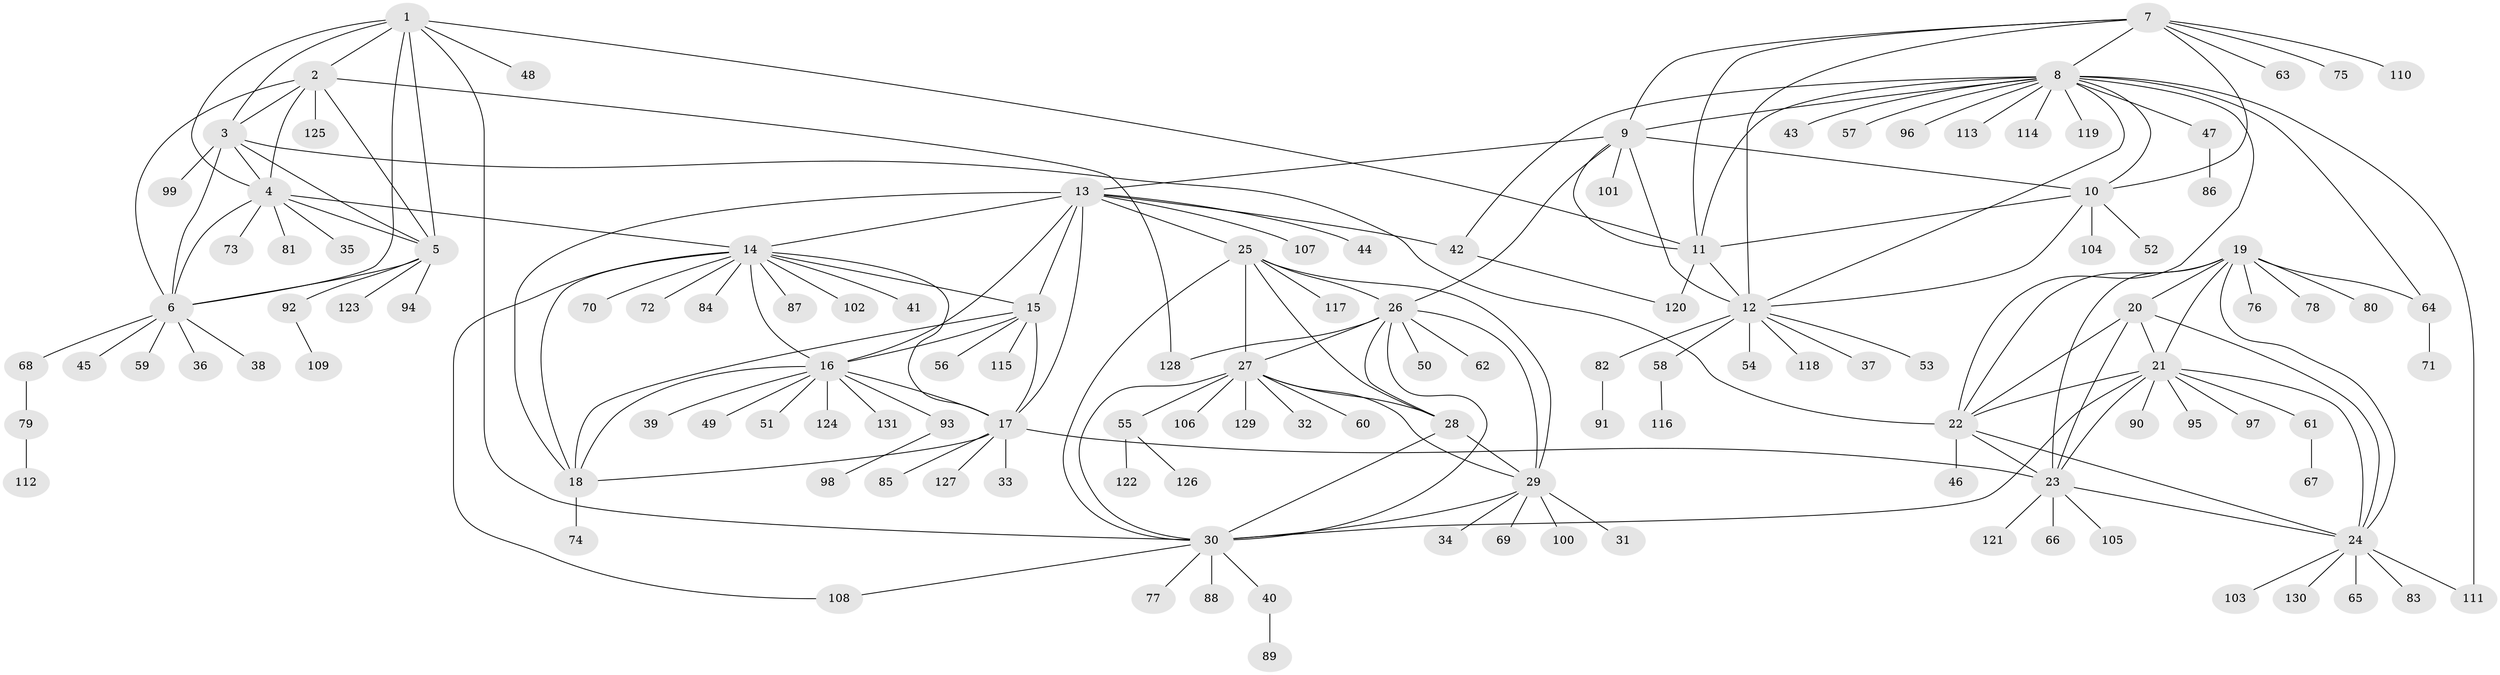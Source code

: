 // coarse degree distribution, {6: 0.049019607843137254, 10: 0.00980392156862745, 8: 0.0392156862745098, 19: 0.00980392156862745, 5: 0.029411764705882353, 12: 0.00980392156862745, 14: 0.029411764705882353, 11: 0.0196078431372549, 4: 0.0196078431372549, 7: 0.00980392156862745, 9: 0.00980392156862745, 1: 0.7058823529411765, 3: 0.0196078431372549, 2: 0.0392156862745098}
// Generated by graph-tools (version 1.1) at 2025/42/03/06/25 10:42:14]
// undirected, 131 vertices, 192 edges
graph export_dot {
graph [start="1"]
  node [color=gray90,style=filled];
  1;
  2;
  3;
  4;
  5;
  6;
  7;
  8;
  9;
  10;
  11;
  12;
  13;
  14;
  15;
  16;
  17;
  18;
  19;
  20;
  21;
  22;
  23;
  24;
  25;
  26;
  27;
  28;
  29;
  30;
  31;
  32;
  33;
  34;
  35;
  36;
  37;
  38;
  39;
  40;
  41;
  42;
  43;
  44;
  45;
  46;
  47;
  48;
  49;
  50;
  51;
  52;
  53;
  54;
  55;
  56;
  57;
  58;
  59;
  60;
  61;
  62;
  63;
  64;
  65;
  66;
  67;
  68;
  69;
  70;
  71;
  72;
  73;
  74;
  75;
  76;
  77;
  78;
  79;
  80;
  81;
  82;
  83;
  84;
  85;
  86;
  87;
  88;
  89;
  90;
  91;
  92;
  93;
  94;
  95;
  96;
  97;
  98;
  99;
  100;
  101;
  102;
  103;
  104;
  105;
  106;
  107;
  108;
  109;
  110;
  111;
  112;
  113;
  114;
  115;
  116;
  117;
  118;
  119;
  120;
  121;
  122;
  123;
  124;
  125;
  126;
  127;
  128;
  129;
  130;
  131;
  1 -- 2;
  1 -- 3;
  1 -- 4;
  1 -- 5;
  1 -- 6;
  1 -- 11;
  1 -- 30;
  1 -- 48;
  2 -- 3;
  2 -- 4;
  2 -- 5;
  2 -- 6;
  2 -- 125;
  2 -- 128;
  3 -- 4;
  3 -- 5;
  3 -- 6;
  3 -- 22;
  3 -- 99;
  4 -- 5;
  4 -- 6;
  4 -- 14;
  4 -- 35;
  4 -- 73;
  4 -- 81;
  5 -- 6;
  5 -- 92;
  5 -- 94;
  5 -- 123;
  6 -- 36;
  6 -- 38;
  6 -- 45;
  6 -- 59;
  6 -- 68;
  7 -- 8;
  7 -- 9;
  7 -- 10;
  7 -- 11;
  7 -- 12;
  7 -- 63;
  7 -- 75;
  7 -- 110;
  8 -- 9;
  8 -- 10;
  8 -- 11;
  8 -- 12;
  8 -- 22;
  8 -- 42;
  8 -- 43;
  8 -- 47;
  8 -- 57;
  8 -- 64;
  8 -- 96;
  8 -- 111;
  8 -- 113;
  8 -- 114;
  8 -- 119;
  9 -- 10;
  9 -- 11;
  9 -- 12;
  9 -- 13;
  9 -- 26;
  9 -- 101;
  10 -- 11;
  10 -- 12;
  10 -- 52;
  10 -- 104;
  11 -- 12;
  11 -- 120;
  12 -- 37;
  12 -- 53;
  12 -- 54;
  12 -- 58;
  12 -- 82;
  12 -- 118;
  13 -- 14;
  13 -- 15;
  13 -- 16;
  13 -- 17;
  13 -- 18;
  13 -- 25;
  13 -- 42;
  13 -- 44;
  13 -- 107;
  14 -- 15;
  14 -- 16;
  14 -- 17;
  14 -- 18;
  14 -- 41;
  14 -- 70;
  14 -- 72;
  14 -- 84;
  14 -- 87;
  14 -- 102;
  14 -- 108;
  15 -- 16;
  15 -- 17;
  15 -- 18;
  15 -- 56;
  15 -- 115;
  16 -- 17;
  16 -- 18;
  16 -- 39;
  16 -- 49;
  16 -- 51;
  16 -- 93;
  16 -- 124;
  16 -- 131;
  17 -- 18;
  17 -- 23;
  17 -- 33;
  17 -- 85;
  17 -- 127;
  18 -- 74;
  19 -- 20;
  19 -- 21;
  19 -- 22;
  19 -- 23;
  19 -- 24;
  19 -- 64;
  19 -- 76;
  19 -- 78;
  19 -- 80;
  20 -- 21;
  20 -- 22;
  20 -- 23;
  20 -- 24;
  21 -- 22;
  21 -- 23;
  21 -- 24;
  21 -- 30;
  21 -- 61;
  21 -- 90;
  21 -- 95;
  21 -- 97;
  22 -- 23;
  22 -- 24;
  22 -- 46;
  23 -- 24;
  23 -- 66;
  23 -- 105;
  23 -- 121;
  24 -- 65;
  24 -- 83;
  24 -- 103;
  24 -- 111;
  24 -- 130;
  25 -- 26;
  25 -- 27;
  25 -- 28;
  25 -- 29;
  25 -- 30;
  25 -- 117;
  26 -- 27;
  26 -- 28;
  26 -- 29;
  26 -- 30;
  26 -- 50;
  26 -- 62;
  26 -- 128;
  27 -- 28;
  27 -- 29;
  27 -- 30;
  27 -- 32;
  27 -- 55;
  27 -- 60;
  27 -- 106;
  27 -- 129;
  28 -- 29;
  28 -- 30;
  29 -- 30;
  29 -- 31;
  29 -- 34;
  29 -- 69;
  29 -- 100;
  30 -- 40;
  30 -- 77;
  30 -- 88;
  30 -- 108;
  40 -- 89;
  42 -- 120;
  47 -- 86;
  55 -- 122;
  55 -- 126;
  58 -- 116;
  61 -- 67;
  64 -- 71;
  68 -- 79;
  79 -- 112;
  82 -- 91;
  92 -- 109;
  93 -- 98;
}
